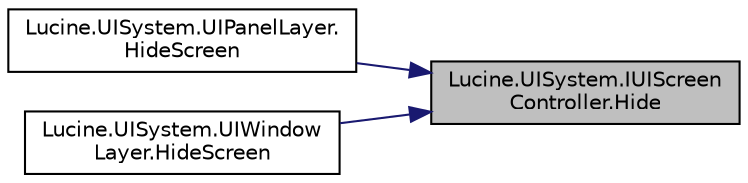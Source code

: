 digraph "Lucine.UISystem.IUIScreenController.Hide"
{
 // LATEX_PDF_SIZE
  edge [fontname="Helvetica",fontsize="10",labelfontname="Helvetica",labelfontsize="10"];
  node [fontname="Helvetica",fontsize="10",shape=record];
  rankdir="RL";
  Node1 [label="Lucine.UISystem.IUIScreen\lController.Hide",height=0.2,width=0.4,color="black", fillcolor="grey75", style="filled", fontcolor="black",tooltip="Hide the screen by default using a Transition if defined in IUIScreenParameters"];
  Node1 -> Node2 [dir="back",color="midnightblue",fontsize="10",style="solid",fontname="Helvetica"];
  Node2 [label="Lucine.UISystem.UIPanelLayer.\lHideScreen",height=0.2,width=0.4,color="black", fillcolor="white", style="filled",URL="$class_lucine_1_1_u_i_system_1_1_u_i_panel_layer.html#a3637fec74e5f3b3e8d0da8abec744f4e",tooltip=" "];
  Node1 -> Node3 [dir="back",color="midnightblue",fontsize="10",style="solid",fontname="Helvetica"];
  Node3 [label="Lucine.UISystem.UIWindow\lLayer.HideScreen",height=0.2,width=0.4,color="black", fillcolor="white", style="filled",URL="$class_lucine_1_1_u_i_system_1_1_u_i_window_layer.html#a9ec128e58eb7bce9f30fae6f397d3e68",tooltip="Hide the window with given window controller"];
}
